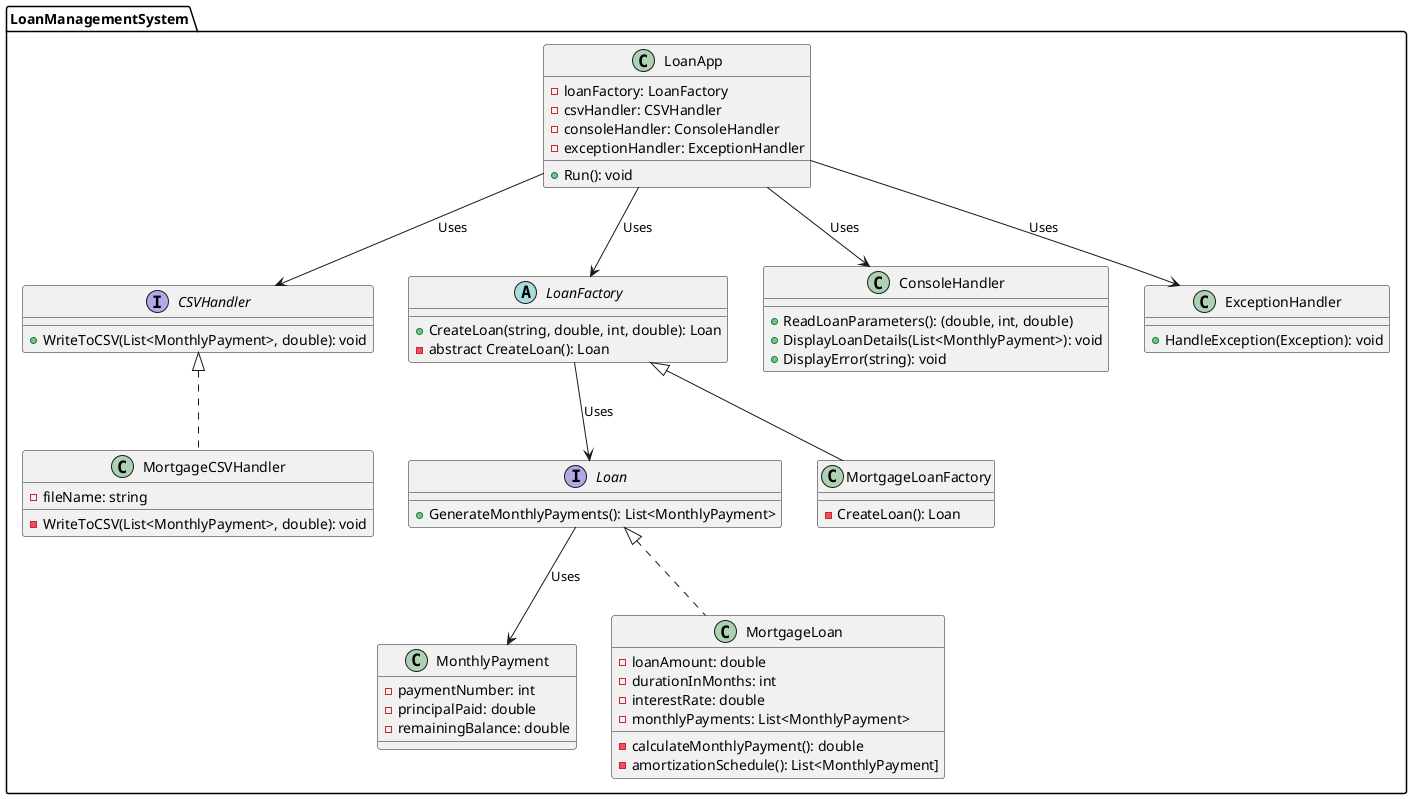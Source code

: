 @startuml LoanManagementSystem

namespace LoanManagementSystem {

    class MonthlyPayment {
        - paymentNumber: int
        - principalPaid: double
        - remainingBalance: double
    }

    interface Loan {
        + GenerateMonthlyPayments(): List<MonthlyPayment>
    }

    class MortgageLoan implements Loan {
        - loanAmount: double
        - durationInMonths: int
        - interestRate: double
        - monthlyPayments: List<MonthlyPayment>
        - calculateMonthlyPayment(): double
        - amortizationSchedule(): List<MonthlyPayment]
    }

    interface CSVHandler {
        + WriteToCSV(List<MonthlyPayment>, double): void
    }

    class MortgageCSVHandler implements CSVHandler {
        - fileName: string
        - WriteToCSV(List<MonthlyPayment>, double): void
    }

    abstract class LoanFactory {
        + CreateLoan(string, double, int, double): Loan
        - abstract CreateLoan(): Loan
    }

    class MortgageLoanFactory extends LoanFactory {
        - CreateLoan(): Loan
    }

    class ConsoleHandler {
        + ReadLoanParameters(): (double, int, double)
        + DisplayLoanDetails(List<MonthlyPayment>): void
        + DisplayError(string): void
    }

    class ExceptionHandler {
        + HandleException(Exception): void
    }

    class LoanApp {
        - loanFactory: LoanFactory
        - csvHandler: CSVHandler
        - consoleHandler: ConsoleHandler
        - exceptionHandler: ExceptionHandler
        + Run(): void
    }
        
}

LoanApp --> LoanFactory : Uses
Loan --> MonthlyPayment : Uses
LoanFactory --> Loan : Uses
LoanApp --> CSVHandler : Uses
LoanApp --> ConsoleHandler : Uses
LoanApp --> ExceptionHandler : Uses
@enduml
